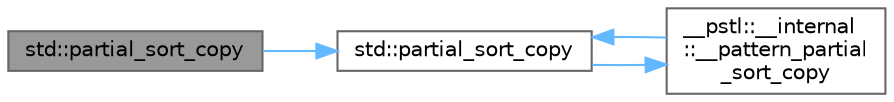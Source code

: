 digraph "std::partial_sort_copy"
{
 // LATEX_PDF_SIZE
  bgcolor="transparent";
  edge [fontname=Helvetica,fontsize=10,labelfontname=Helvetica,labelfontsize=10];
  node [fontname=Helvetica,fontsize=10,shape=box,height=0.2,width=0.4];
  rankdir="LR";
  Node1 [id="Node000001",label="std::partial_sort_copy",height=0.2,width=0.4,color="gray40", fillcolor="grey60", style="filled", fontcolor="black",tooltip=" "];
  Node1 -> Node2 [id="edge4_Node000001_Node000002",color="steelblue1",style="solid",tooltip=" "];
  Node2 [id="Node000002",label="std::partial_sort_copy",height=0.2,width=0.4,color="grey40", fillcolor="white", style="filled",URL="$namespacestd.html#aede1625926fee2cb08e34aed9a057213",tooltip=" "];
  Node2 -> Node3 [id="edge5_Node000002_Node000003",color="steelblue1",style="solid",tooltip=" "];
  Node3 [id="Node000003",label="__pstl::__internal\l::__pattern_partial\l_sort_copy",height=0.2,width=0.4,color="grey40", fillcolor="white", style="filled",URL="$namespace____pstl_1_1____internal.html#ac7fa2ccc37779ff9c32374cab3d19453",tooltip=" "];
  Node3 -> Node2 [id="edge6_Node000003_Node000002",color="steelblue1",style="solid",tooltip=" "];
}
